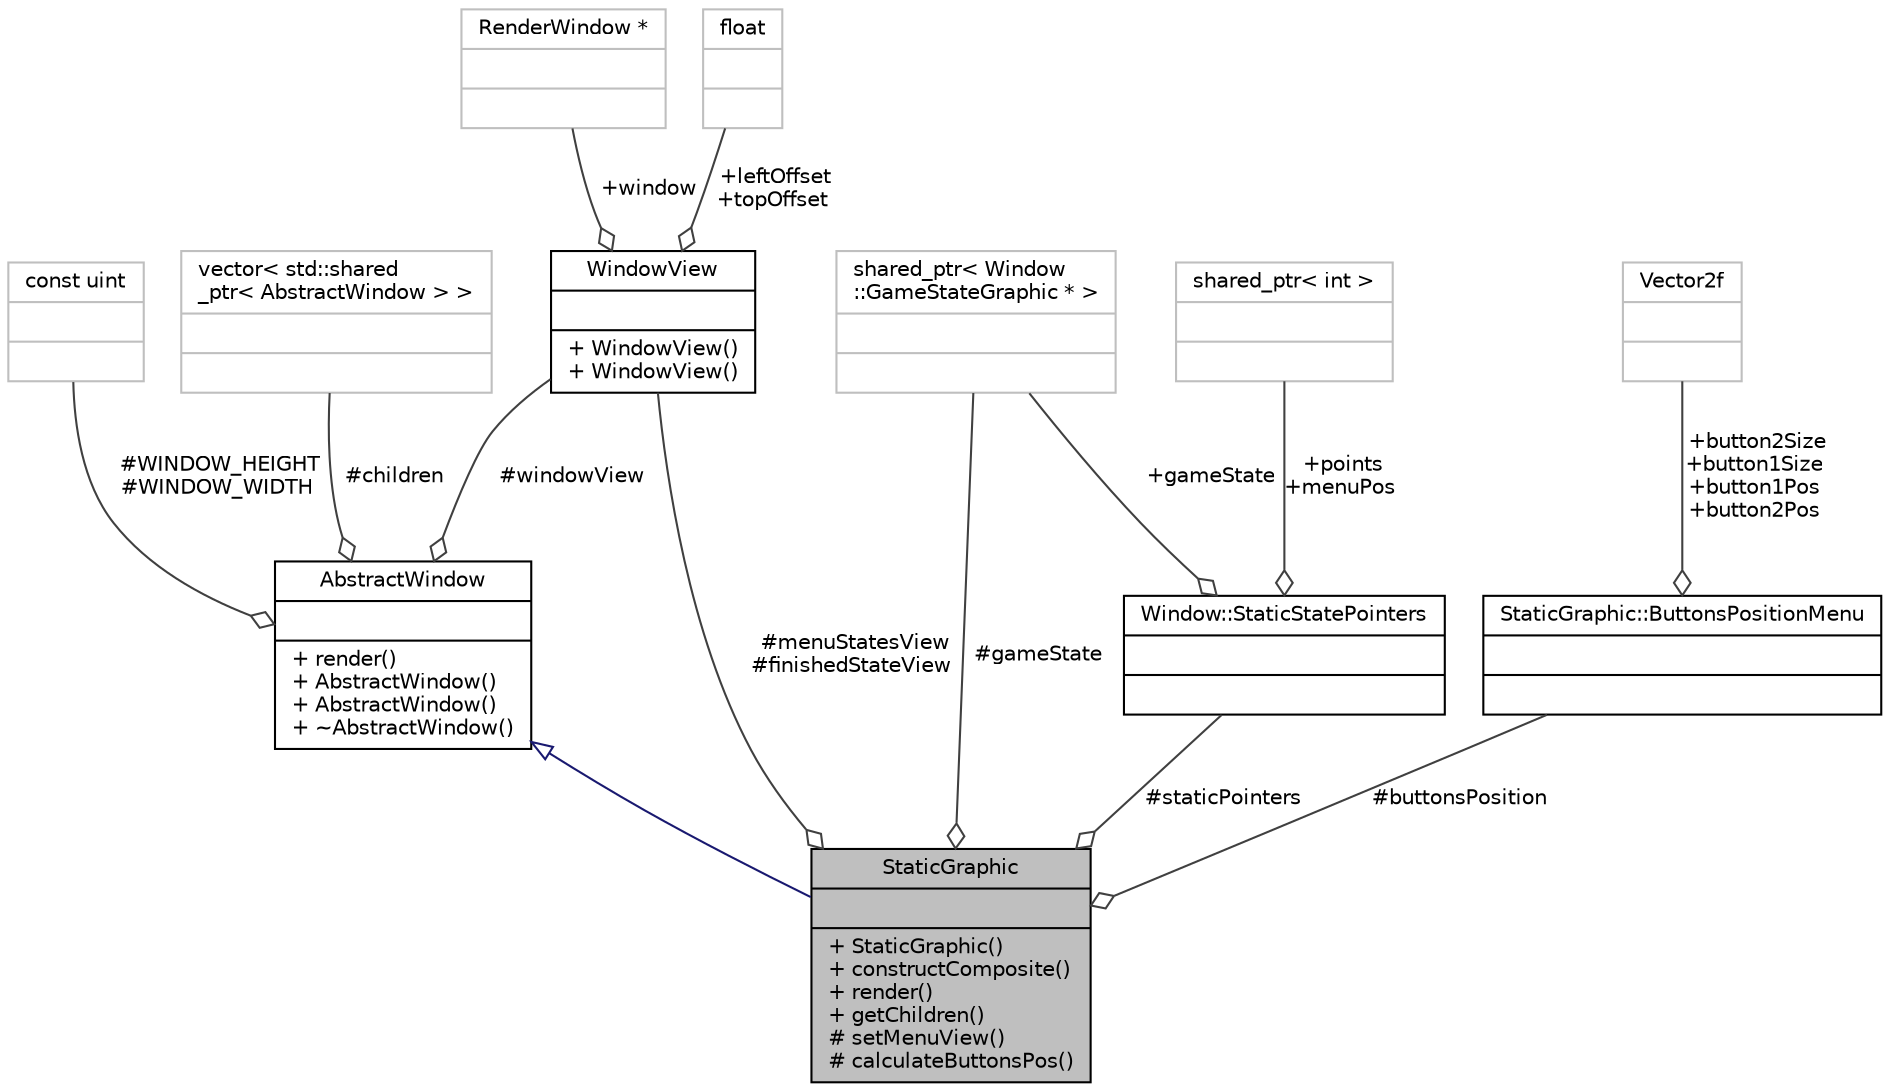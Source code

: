digraph "StaticGraphic"
{
 // INTERACTIVE_SVG=YES
 // LATEX_PDF_SIZE
  bgcolor="transparent";
  edge [fontname="Helvetica",fontsize="10",labelfontname="Helvetica",labelfontsize="10"];
  node [fontname="Helvetica",fontsize="10",shape=record];
  Node1 [label="{StaticGraphic\n||+ StaticGraphic()\l+ constructComposite()\l+ render()\l+ getChildren()\l# setMenuView()\l# calculateButtonsPos()\l}",height=0.2,width=0.4,color="black", fillcolor="grey75", style="filled", fontcolor="black",tooltip="Class responsible for static graphic settings."];
  Node2 -> Node1 [dir="back",color="midnightblue",fontsize="10",style="solid",arrowtail="onormal",fontname="Helvetica"];
  Node2 [label="{AbstractWindow\n||+ render()\l+ AbstractWindow()\l+ AbstractWindow()\l+ ~AbstractWindow()\l}",height=0.2,width=0.4,color="black",URL="$class_abstract_window.html",tooltip="Contains main SFML functions."];
  Node3 -> Node2 [color="grey25",fontsize="10",style="solid",label=" #WINDOW_HEIGHT\n#WINDOW_WIDTH" ,arrowhead="odiamond",fontname="Helvetica"];
  Node3 [label="{const uint\n||}",height=0.2,width=0.4,color="grey75",tooltip=" "];
  Node4 -> Node2 [color="grey25",fontsize="10",style="solid",label=" #windowView" ,arrowhead="odiamond",fontname="Helvetica"];
  Node4 [label="{WindowView\n||+ WindowView()\l+ WindowView()\l}",height=0.2,width=0.4,color="black",URL="$struct_window_view.html",tooltip="Struct that contains the sf::RenderWindow nad offset of elements to render."];
  Node5 -> Node4 [color="grey25",fontsize="10",style="solid",label=" +window" ,arrowhead="odiamond",fontname="Helvetica"];
  Node5 [label="{RenderWindow *\n||}",height=0.2,width=0.4,color="grey75",tooltip=" "];
  Node6 -> Node4 [color="grey25",fontsize="10",style="solid",label=" +leftOffset\n+topOffset" ,arrowhead="odiamond",fontname="Helvetica"];
  Node6 [label="{float\n||}",height=0.2,width=0.4,color="grey75",tooltip=" "];
  Node7 -> Node2 [color="grey25",fontsize="10",style="solid",label=" #children" ,arrowhead="odiamond",fontname="Helvetica"];
  Node7 [label="{vector\< std::shared\l_ptr\< AbstractWindow \> \>\n||}",height=0.2,width=0.4,color="grey75",tooltip=" "];
  Node8 -> Node1 [color="grey25",fontsize="10",style="solid",label=" #gameState" ,arrowhead="odiamond",fontname="Helvetica"];
  Node8 [label="{shared_ptr\< Window\l::GameStateGraphic * \>\n||}",height=0.2,width=0.4,color="grey75",tooltip=" "];
  Node4 -> Node1 [color="grey25",fontsize="10",style="solid",label=" #menuStatesView\n#finishedStateView" ,arrowhead="odiamond",fontname="Helvetica"];
  Node9 -> Node1 [color="grey25",fontsize="10",style="solid",label=" #buttonsPosition" ,arrowhead="odiamond",fontname="Helvetica"];
  Node9 [label="{StaticGraphic::ButtonsPositionMenu\n||}",height=0.2,width=0.4,color="black",URL="$struct_static_graphic_1_1_buttons_position_menu.html",tooltip="Struct containing children's buttons setup."];
  Node10 -> Node9 [color="grey25",fontsize="10",style="solid",label=" +button2Size\n+button1Size\n+button1Pos\n+button2Pos" ,arrowhead="odiamond",fontname="Helvetica"];
  Node10 [label="{Vector2f\n||}",height=0.2,width=0.4,color="grey75",tooltip=" "];
  Node11 -> Node1 [color="grey25",fontsize="10",style="solid",label=" #staticPointers" ,arrowhead="odiamond",fontname="Helvetica"];
  Node11 [label="{Window::StaticStatePointers\n||}",height=0.2,width=0.4,color="black",URL="$struct_window_1_1_static_state_pointers.html",tooltip="Stores MenuState pointers."];
  Node12 -> Node11 [color="grey25",fontsize="10",style="solid",label=" +points\n+menuPos" ,arrowhead="odiamond",fontname="Helvetica"];
  Node12 [label="{shared_ptr\< int \>\n||}",height=0.2,width=0.4,color="grey75",tooltip=" "];
  Node8 -> Node11 [color="grey25",fontsize="10",style="solid",label=" +gameState" ,arrowhead="odiamond",fontname="Helvetica"];
}
